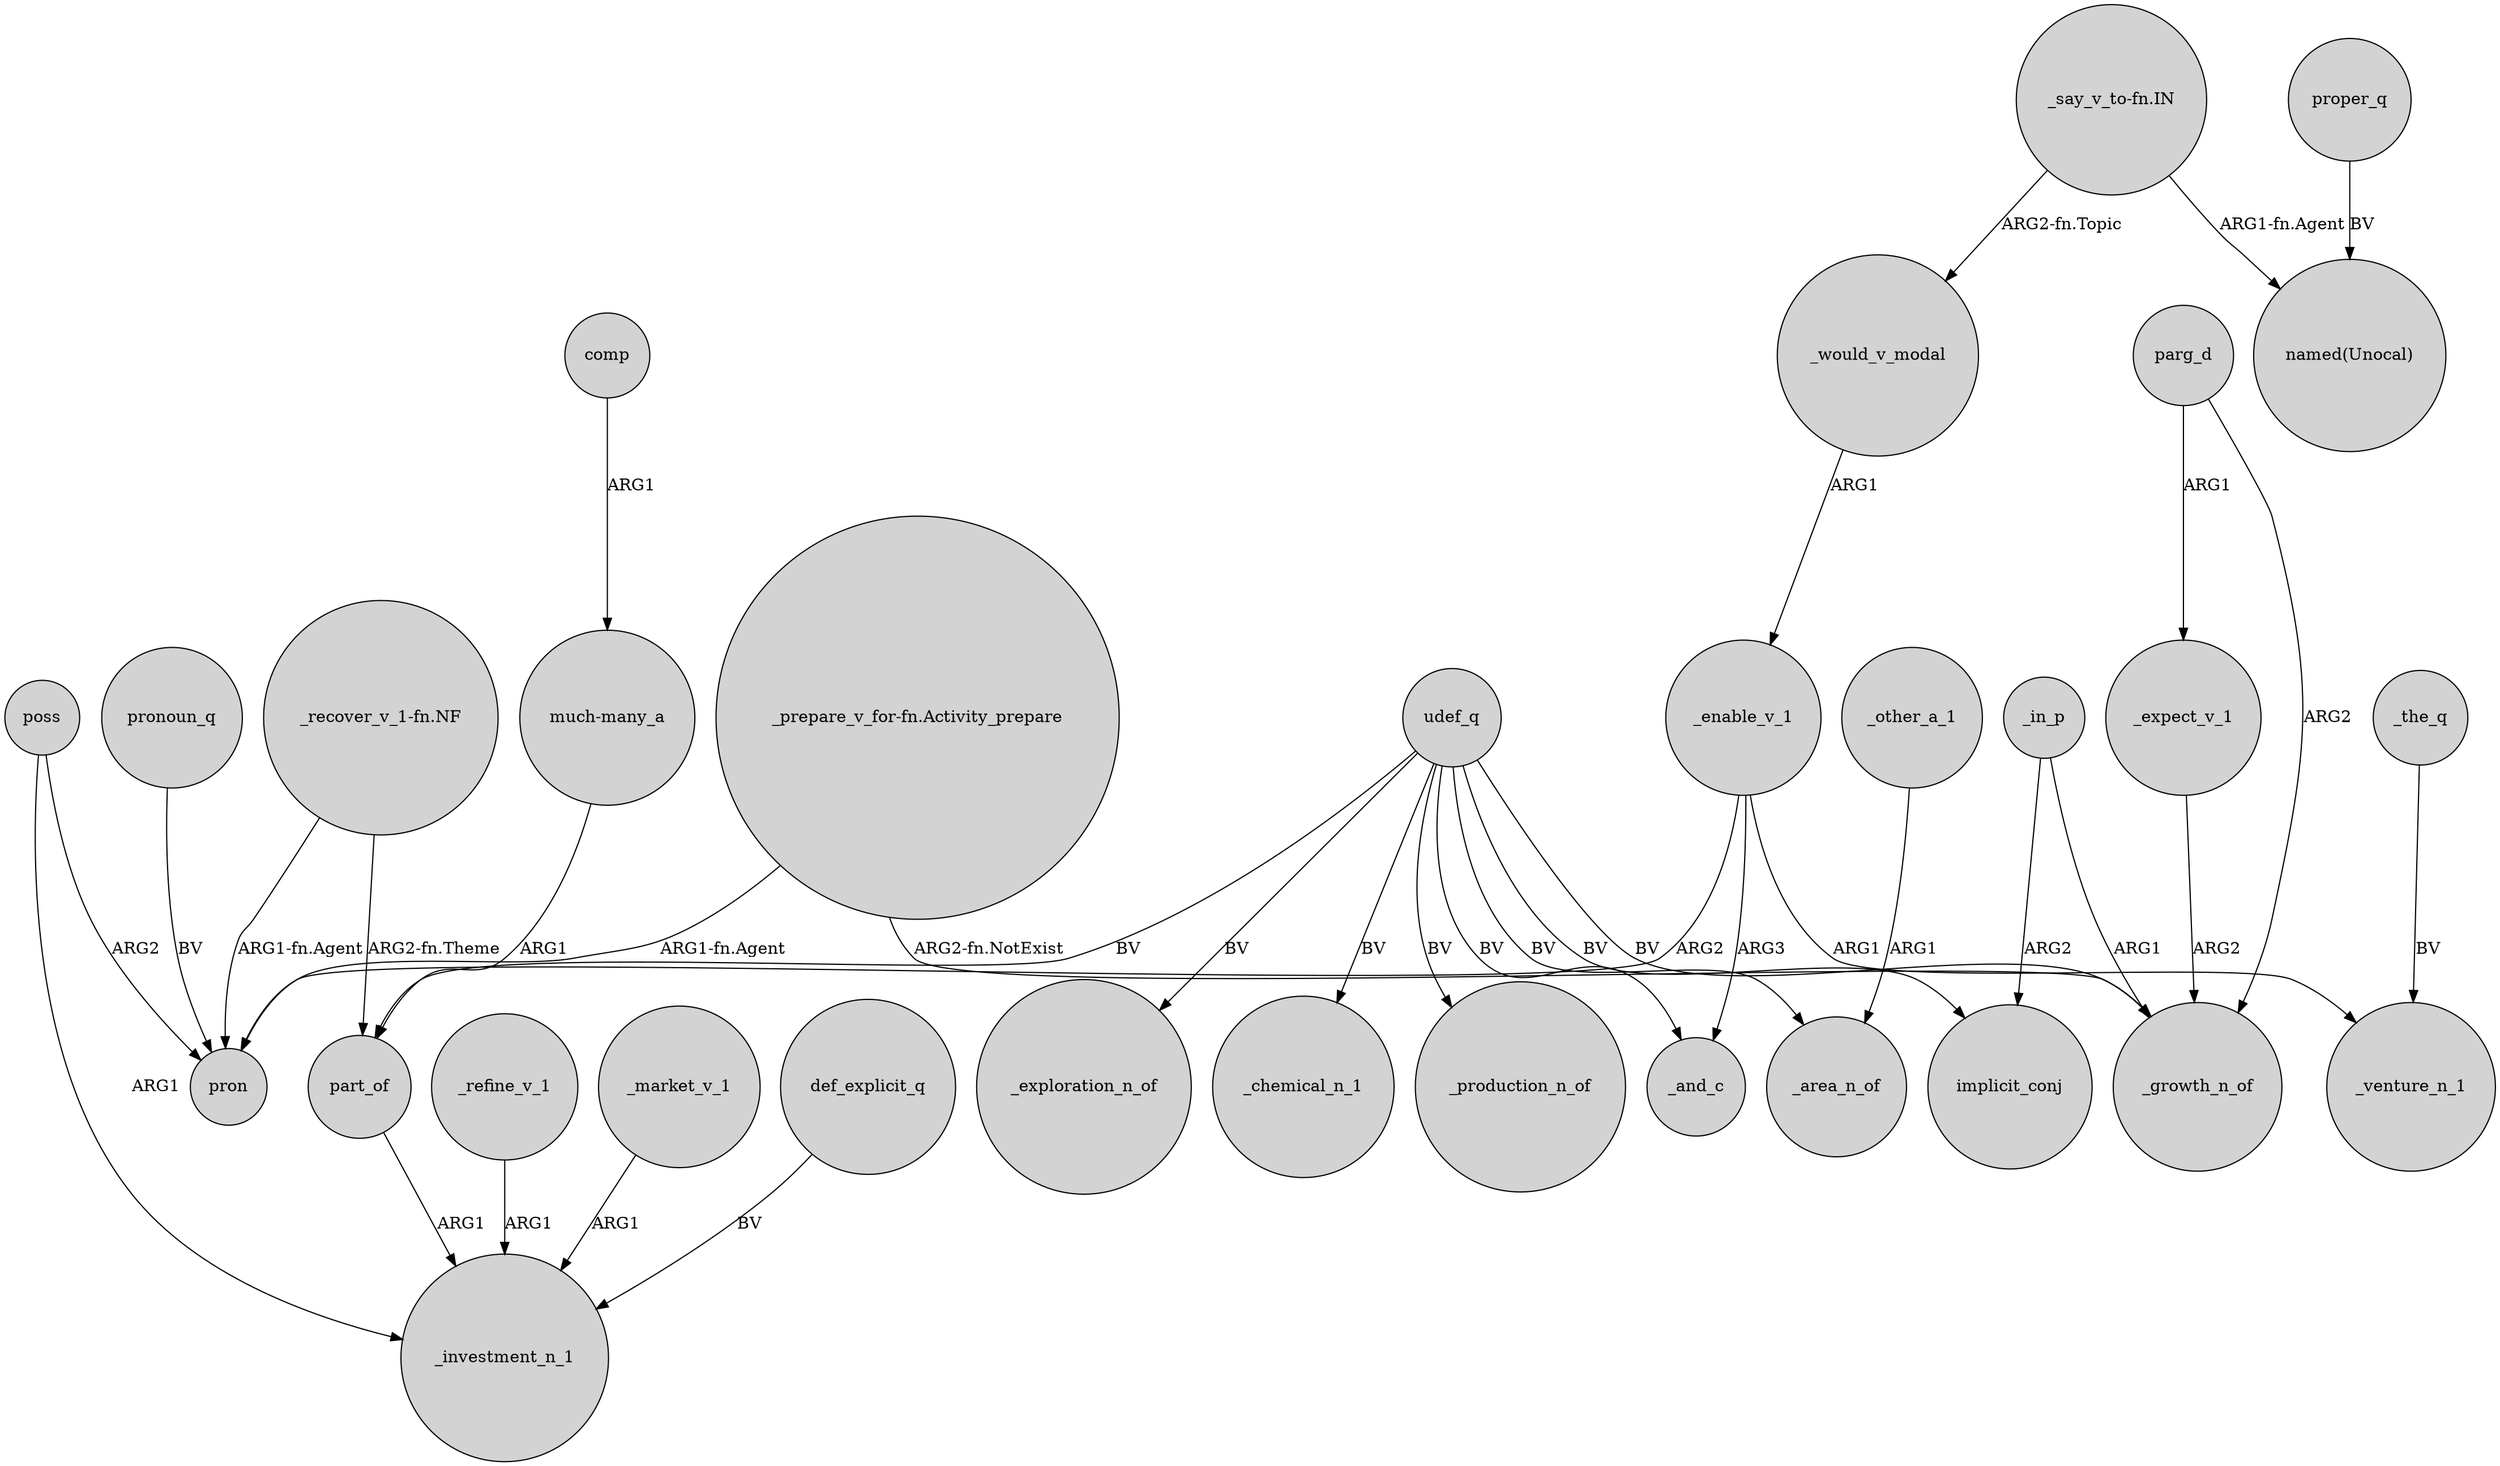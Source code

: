digraph {
	node [shape=circle style=filled]
	"_say_v_to-fn.IN" -> _would_v_modal [label="ARG2-fn.Topic"]
	udef_q -> _production_n_of [label=BV]
	udef_q -> part_of [label=BV]
	poss -> pron [label=ARG2]
	_refine_v_1 -> _investment_n_1 [label=ARG1]
	poss -> _investment_n_1 [label=ARG1]
	"much-many_a" -> part_of [label=ARG1]
	"_say_v_to-fn.IN" -> "named(Unocal)" [label="ARG1-fn.Agent"]
	"_prepare_v_for-fn.Activity_prepare" -> _growth_n_of [label="ARG2-fn.NotExist"]
	_expect_v_1 -> _growth_n_of [label=ARG2]
	"_prepare_v_for-fn.Activity_prepare" -> pron [label="ARG1-fn.Agent"]
	parg_d -> _expect_v_1 [label=ARG1]
	udef_q -> implicit_conj [label=BV]
	proper_q -> "named(Unocal)" [label=BV]
	parg_d -> _growth_n_of [label=ARG2]
	_would_v_modal -> _enable_v_1 [label=ARG1]
	_enable_v_1 -> pron [label=ARG2]
	pronoun_q -> pron [label=BV]
	_other_a_1 -> _area_n_of [label=ARG1]
	comp -> "much-many_a" [label=ARG1]
	_market_v_1 -> _investment_n_1 [label=ARG1]
	def_explicit_q -> _investment_n_1 [label=BV]
	udef_q -> _exploration_n_of [label=BV]
	_enable_v_1 -> _and_c [label=ARG3]
	_the_q -> _venture_n_1 [label=BV]
	"_recover_v_1-fn.NF" -> part_of [label="ARG2-fn.Theme"]
	_in_p -> _growth_n_of [label=ARG1]
	_enable_v_1 -> _venture_n_1 [label=ARG1]
	_in_p -> implicit_conj [label=ARG2]
	part_of -> _investment_n_1 [label=ARG1]
	"_recover_v_1-fn.NF" -> pron [label="ARG1-fn.Agent"]
	udef_q -> _growth_n_of [label=BV]
	udef_q -> _and_c [label=BV]
	udef_q -> _area_n_of [label=BV]
	udef_q -> _chemical_n_1 [label=BV]
}
